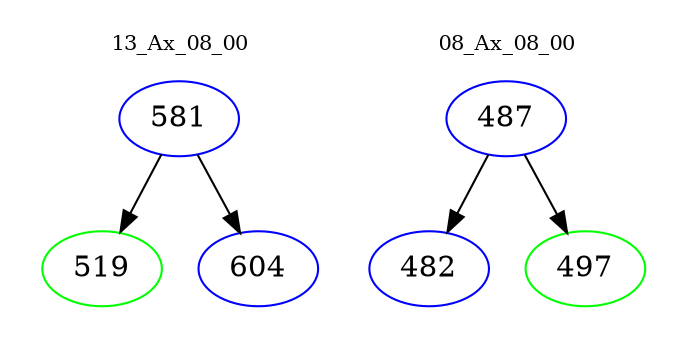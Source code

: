 digraph{
subgraph cluster_0 {
color = white
label = "13_Ax_08_00";
fontsize=10;
T0_581 [label="581", color="blue"]
T0_581 -> T0_519 [color="black"]
T0_519 [label="519", color="green"]
T0_581 -> T0_604 [color="black"]
T0_604 [label="604", color="blue"]
}
subgraph cluster_1 {
color = white
label = "08_Ax_08_00";
fontsize=10;
T1_487 [label="487", color="blue"]
T1_487 -> T1_482 [color="black"]
T1_482 [label="482", color="blue"]
T1_487 -> T1_497 [color="black"]
T1_497 [label="497", color="green"]
}
}
